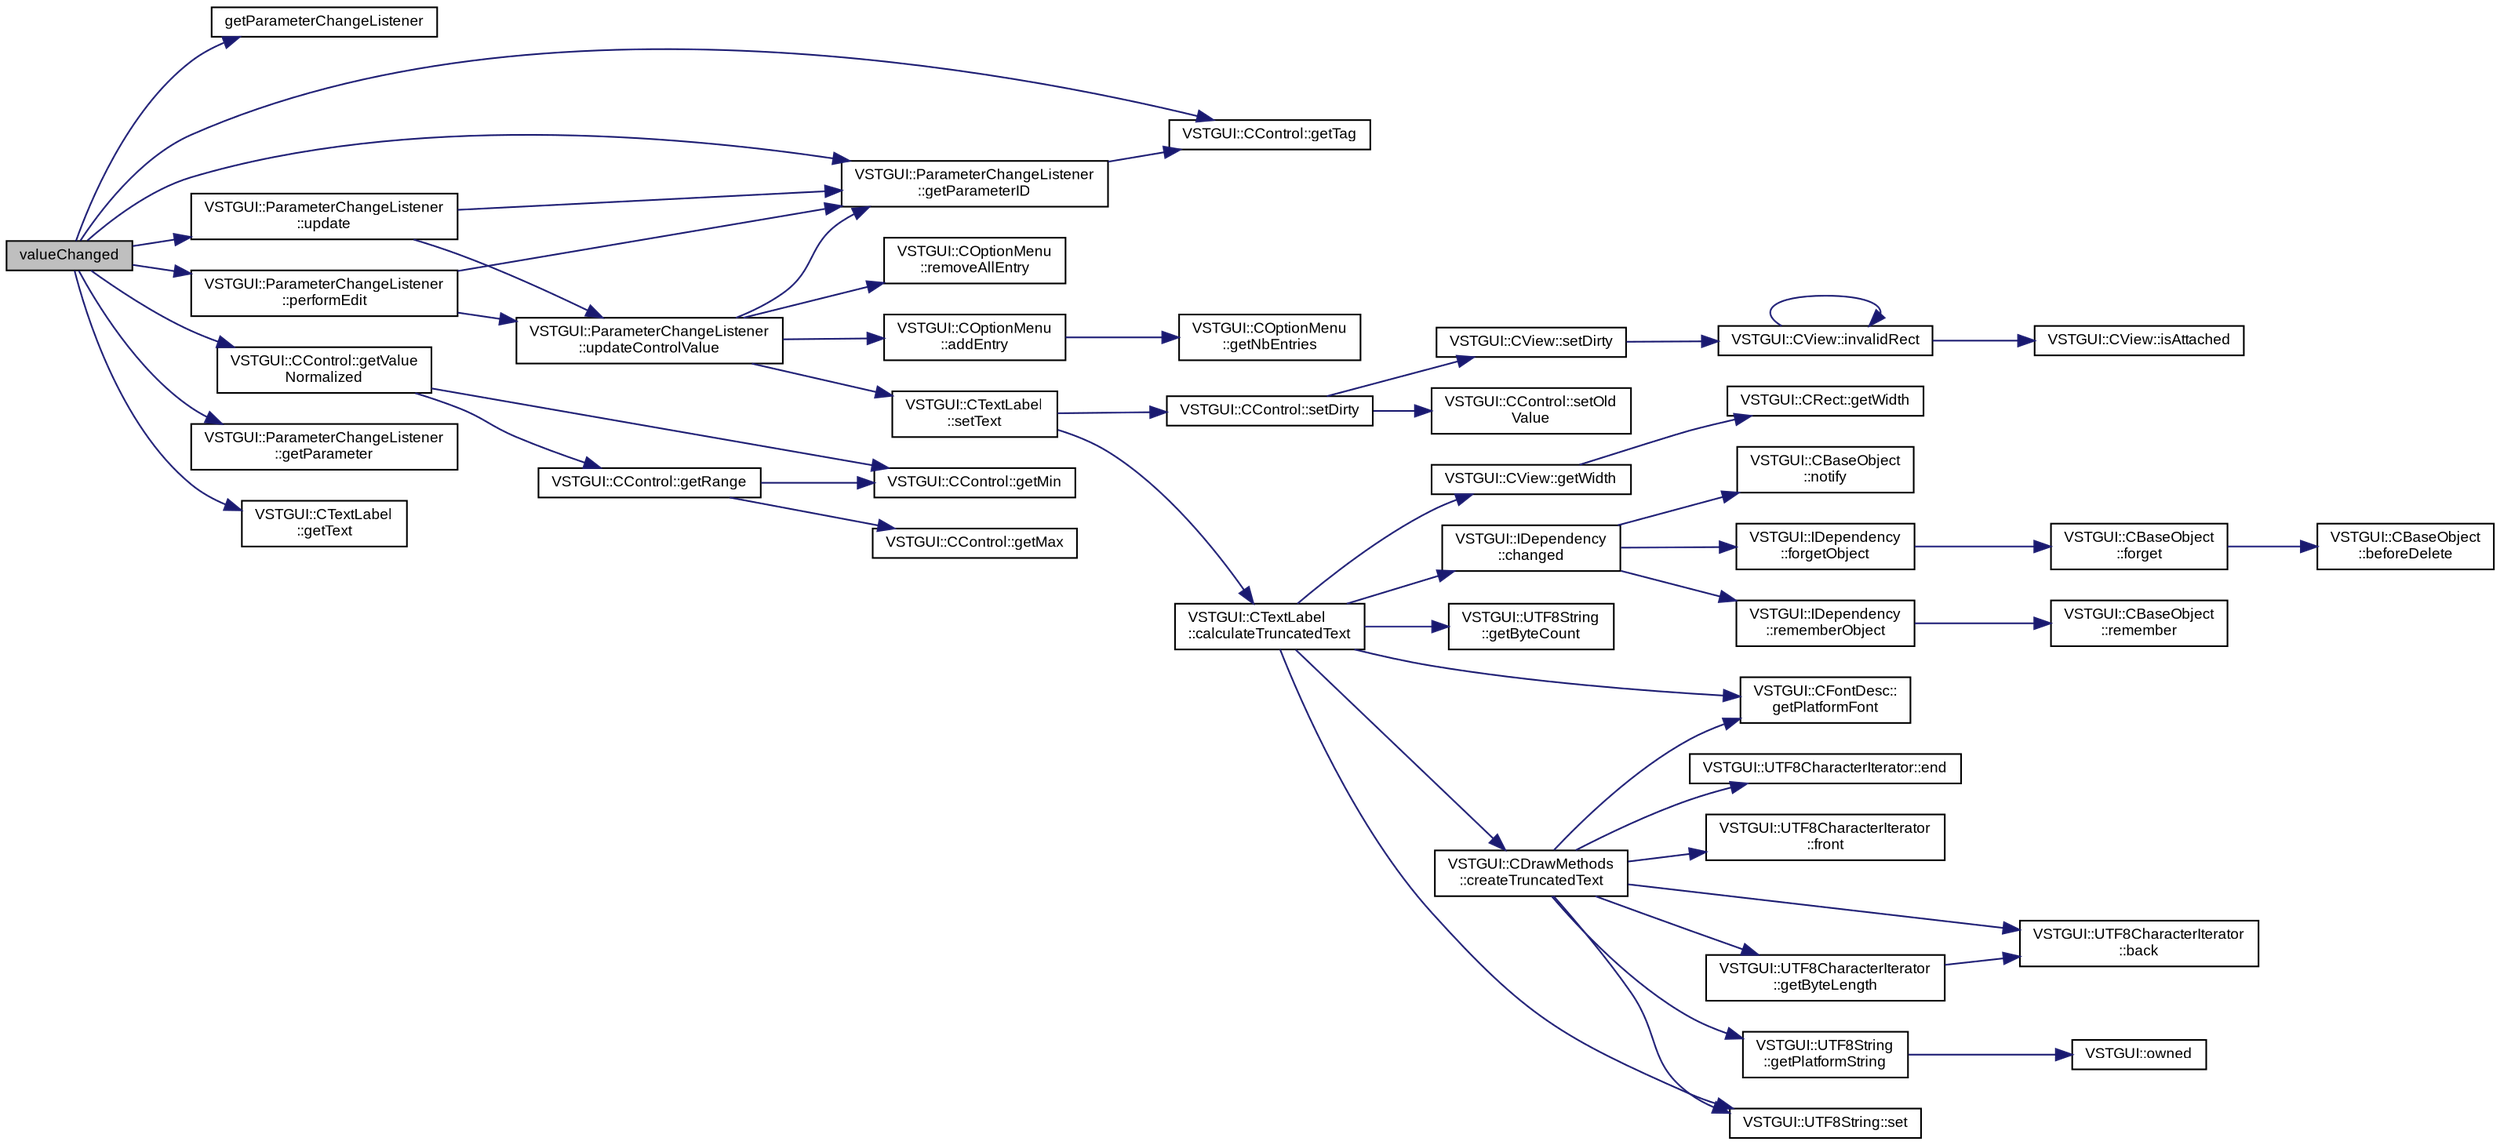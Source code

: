digraph "valueChanged"
{
  bgcolor="transparent";
  edge [fontname="Arial",fontsize="9",labelfontname="Arial",labelfontsize="9"];
  node [fontname="Arial",fontsize="9",shape=record];
  rankdir="LR";
  Node1 [label="valueChanged",height=0.2,width=0.4,color="black", fillcolor="grey75", style="filled" fontcolor="black"];
  Node1 -> Node2 [color="midnightblue",fontsize="9",style="solid",fontname="Arial"];
  Node2 [label="getParameterChangeListener",height=0.2,width=0.4,color="black",URL="$class_v_s_t_g_u_i_1_1_v_s_t3_editor.html#aacadd5b863ee566de5c42065dba9d76e"];
  Node1 -> Node3 [color="midnightblue",fontsize="9",style="solid",fontname="Arial"];
  Node3 [label="VSTGUI::CControl::getTag",height=0.2,width=0.4,color="black",URL="$class_v_s_t_g_u_i_1_1_c_control.html#a6f5b9468bcf84c776485950a9c6990c3"];
  Node1 -> Node4 [color="midnightblue",fontsize="9",style="solid",fontname="Arial"];
  Node4 [label="VSTGUI::CControl::getValue\lNormalized",height=0.2,width=0.4,color="black",URL="$class_v_s_t_g_u_i_1_1_c_control.html#a32320fc5e467ce8e8c96278099957190"];
  Node4 -> Node5 [color="midnightblue",fontsize="9",style="solid",fontname="Arial"];
  Node5 [label="VSTGUI::CControl::getMin",height=0.2,width=0.4,color="black",URL="$class_v_s_t_g_u_i_1_1_c_control.html#a7cf3216ed0a504f4bab603c67ef403f2"];
  Node4 -> Node6 [color="midnightblue",fontsize="9",style="solid",fontname="Arial"];
  Node6 [label="VSTGUI::CControl::getRange",height=0.2,width=0.4,color="black",URL="$class_v_s_t_g_u_i_1_1_c_control.html#a915896492f6bd2608f80ca2f0a440562"];
  Node6 -> Node7 [color="midnightblue",fontsize="9",style="solid",fontname="Arial"];
  Node7 [label="VSTGUI::CControl::getMax",height=0.2,width=0.4,color="black",URL="$class_v_s_t_g_u_i_1_1_c_control.html#aa89b448a266e794c3d967593b3faf4a8"];
  Node6 -> Node5 [color="midnightblue",fontsize="9",style="solid",fontname="Arial"];
  Node1 -> Node8 [color="midnightblue",fontsize="9",style="solid",fontname="Arial"];
  Node8 [label="VSTGUI::ParameterChangeListener\l::getParameter",height=0.2,width=0.4,color="black",URL="$class_v_s_t_g_u_i_1_1_parameter_change_listener.html#aed242334ff913e65d2cb4b6974b96551"];
  Node1 -> Node9 [color="midnightblue",fontsize="9",style="solid",fontname="Arial"];
  Node9 [label="VSTGUI::CTextLabel\l::getText",height=0.2,width=0.4,color="black",URL="$class_v_s_t_g_u_i_1_1_c_text_label.html#a62320e8bea8a4b12b43da8f113b10b5f",tooltip="read only access to text "];
  Node1 -> Node10 [color="midnightblue",fontsize="9",style="solid",fontname="Arial"];
  Node10 [label="VSTGUI::ParameterChangeListener\l::getParameterID",height=0.2,width=0.4,color="black",URL="$class_v_s_t_g_u_i_1_1_parameter_change_listener.html#a1df8e4a77b7ed4681e97a609a840e26d"];
  Node10 -> Node3 [color="midnightblue",fontsize="9",style="solid",fontname="Arial"];
  Node1 -> Node11 [color="midnightblue",fontsize="9",style="solid",fontname="Arial"];
  Node11 [label="VSTGUI::ParameterChangeListener\l::update",height=0.2,width=0.4,color="black",URL="$class_v_s_t_g_u_i_1_1_parameter_change_listener.html#af0d44025f1c09517c2960843539072d4"];
  Node11 -> Node12 [color="midnightblue",fontsize="9",style="solid",fontname="Arial"];
  Node12 [label="VSTGUI::ParameterChangeListener\l::updateControlValue",height=0.2,width=0.4,color="black",URL="$class_v_s_t_g_u_i_1_1_parameter_change_listener.html#a9cfc75a6671c251dacdbd24e636d0ca3"];
  Node12 -> Node10 [color="midnightblue",fontsize="9",style="solid",fontname="Arial"];
  Node12 -> Node13 [color="midnightblue",fontsize="9",style="solid",fontname="Arial"];
  Node13 [label="VSTGUI::CTextLabel\l::setText",height=0.2,width=0.4,color="black",URL="$class_v_s_t_g_u_i_1_1_c_text_label.html#a80653cdb5bba61ef16ab813dc9732372",tooltip="set text "];
  Node13 -> Node14 [color="midnightblue",fontsize="9",style="solid",fontname="Arial"];
  Node14 [label="VSTGUI::CTextLabel\l::calculateTruncatedText",height=0.2,width=0.4,color="black",URL="$class_v_s_t_g_u_i_1_1_c_text_label.html#a08d4454d8df3386292db51529ed140ab"];
  Node14 -> Node15 [color="midnightblue",fontsize="9",style="solid",fontname="Arial"];
  Node15 [label="VSTGUI::UTF8String\l::getByteCount",height=0.2,width=0.4,color="black",URL="$class_v_s_t_g_u_i_1_1_u_t_f8_string.html#afc9d8b5b48d0fc9de0d28d292334c299"];
  Node14 -> Node16 [color="midnightblue",fontsize="9",style="solid",fontname="Arial"];
  Node16 [label="VSTGUI::CFontDesc::\lgetPlatformFont",height=0.2,width=0.4,color="black",URL="$class_v_s_t_g_u_i_1_1_c_font_desc.html#af97b831edbd57148720d11f0aeacd378"];
  Node14 -> Node17 [color="midnightblue",fontsize="9",style="solid",fontname="Arial"];
  Node17 [label="VSTGUI::CDrawMethods\l::createTruncatedText",height=0.2,width=0.4,color="black",URL="$namespace_v_s_t_g_u_i_1_1_c_draw_methods.html#af5414ecdb0e7fbf883843fb8ff78758b"];
  Node17 -> Node16 [color="midnightblue",fontsize="9",style="solid",fontname="Arial"];
  Node17 -> Node18 [color="midnightblue",fontsize="9",style="solid",fontname="Arial"];
  Node18 [label="VSTGUI::UTF8String\l::getPlatformString",height=0.2,width=0.4,color="black",URL="$class_v_s_t_g_u_i_1_1_u_t_f8_string.html#ad4cb7844d8ca30afe9f9f483dd7761ec"];
  Node18 -> Node19 [color="midnightblue",fontsize="9",style="solid",fontname="Arial"];
  Node19 [label="VSTGUI::owned",height=0.2,width=0.4,color="black",URL="$namespace_v_s_t_g_u_i.html#a8464605507078761fac5d681245eb20a"];
  Node17 -> Node20 [color="midnightblue",fontsize="9",style="solid",fontname="Arial"];
  Node20 [label="VSTGUI::UTF8CharacterIterator::end",height=0.2,width=0.4,color="black",URL="$class_v_s_t_g_u_i_1_1_u_t_f8_character_iterator.html#a03dc55107bee72cd1fccd0fa44d9d211"];
  Node17 -> Node21 [color="midnightblue",fontsize="9",style="solid",fontname="Arial"];
  Node21 [label="VSTGUI::UTF8CharacterIterator\l::front",height=0.2,width=0.4,color="black",URL="$class_v_s_t_g_u_i_1_1_u_t_f8_character_iterator.html#a15f1c80f5a4c7043d485c56916e07d85"];
  Node17 -> Node22 [color="midnightblue",fontsize="9",style="solid",fontname="Arial"];
  Node22 [label="VSTGUI::UTF8CharacterIterator\l::getByteLength",height=0.2,width=0.4,color="black",URL="$class_v_s_t_g_u_i_1_1_u_t_f8_character_iterator.html#ade2221adf6e7b993124a882b984d4564"];
  Node22 -> Node23 [color="midnightblue",fontsize="9",style="solid",fontname="Arial"];
  Node23 [label="VSTGUI::UTF8CharacterIterator\l::back",height=0.2,width=0.4,color="black",URL="$class_v_s_t_g_u_i_1_1_u_t_f8_character_iterator.html#a0bb7394b3cd98cdf7b65bd5105121109"];
  Node17 -> Node24 [color="midnightblue",fontsize="9",style="solid",fontname="Arial"];
  Node24 [label="VSTGUI::UTF8String::set",height=0.2,width=0.4,color="black",URL="$class_v_s_t_g_u_i_1_1_u_t_f8_string.html#aa1cd19a5c26cb67e82216ddacf6e87db"];
  Node17 -> Node23 [color="midnightblue",fontsize="9",style="solid",fontname="Arial"];
  Node14 -> Node25 [color="midnightblue",fontsize="9",style="solid",fontname="Arial"];
  Node25 [label="VSTGUI::CView::getWidth",height=0.2,width=0.4,color="black",URL="$class_v_s_t_g_u_i_1_1_c_view.html#a8b4fe88292b8e95807a9b07a26cd1cb1",tooltip="get the width of the view "];
  Node25 -> Node26 [color="midnightblue",fontsize="9",style="solid",fontname="Arial"];
  Node26 [label="VSTGUI::CRect::getWidth",height=0.2,width=0.4,color="black",URL="$struct_v_s_t_g_u_i_1_1_c_rect.html#a8b4fe88292b8e95807a9b07a26cd1cb1"];
  Node14 -> Node24 [color="midnightblue",fontsize="9",style="solid",fontname="Arial"];
  Node14 -> Node27 [color="midnightblue",fontsize="9",style="solid",fontname="Arial"];
  Node27 [label="VSTGUI::IDependency\l::changed",height=0.2,width=0.4,color="black",URL="$class_v_s_t_g_u_i_1_1_i_dependency.html#acac105ad797d9700f9a31946792ecbc0"];
  Node27 -> Node28 [color="midnightblue",fontsize="9",style="solid",fontname="Arial"];
  Node28 [label="VSTGUI::IDependency\l::rememberObject",height=0.2,width=0.4,color="black",URL="$class_v_s_t_g_u_i_1_1_i_dependency.html#a9005955fa448192caddbbced658a616c"];
  Node28 -> Node29 [color="midnightblue",fontsize="9",style="solid",fontname="Arial"];
  Node29 [label="VSTGUI::CBaseObject\l::remember",height=0.2,width=0.4,color="black",URL="$class_v_s_t_g_u_i_1_1_c_base_object.html#ada0719d1daaca4af1795018001769311",tooltip="increase refcount "];
  Node27 -> Node30 [color="midnightblue",fontsize="9",style="solid",fontname="Arial"];
  Node30 [label="VSTGUI::CBaseObject\l::notify",height=0.2,width=0.4,color="black",URL="$class_v_s_t_g_u_i_1_1_c_base_object.html#ab18c3bcc0cb674396848861dfd78a83a"];
  Node27 -> Node31 [color="midnightblue",fontsize="9",style="solid",fontname="Arial"];
  Node31 [label="VSTGUI::IDependency\l::forgetObject",height=0.2,width=0.4,color="black",URL="$class_v_s_t_g_u_i_1_1_i_dependency.html#a626f70bf0ebe5646d8e1335e5c8a607a"];
  Node31 -> Node32 [color="midnightblue",fontsize="9",style="solid",fontname="Arial"];
  Node32 [label="VSTGUI::CBaseObject\l::forget",height=0.2,width=0.4,color="black",URL="$class_v_s_t_g_u_i_1_1_c_base_object.html#ad63e28fbe95a3458c97c60bfacd47ab8",tooltip="decrease refcount and delete object if refcount == 0 "];
  Node32 -> Node33 [color="midnightblue",fontsize="9",style="solid",fontname="Arial"];
  Node33 [label="VSTGUI::CBaseObject\l::beforeDelete",height=0.2,width=0.4,color="black",URL="$class_v_s_t_g_u_i_1_1_c_base_object.html#a7109cc8e58c631f14b338c5e60633d7b"];
  Node13 -> Node34 [color="midnightblue",fontsize="9",style="solid",fontname="Arial"];
  Node34 [label="VSTGUI::CControl::setDirty",height=0.2,width=0.4,color="black",URL="$class_v_s_t_g_u_i_1_1_c_control.html#a0f19a61606a7f547b62102310063ea76",tooltip="set the view to dirty so that it is redrawn in the next idle. Thread Safe ! "];
  Node34 -> Node35 [color="midnightblue",fontsize="9",style="solid",fontname="Arial"];
  Node35 [label="VSTGUI::CView::setDirty",height=0.2,width=0.4,color="black",URL="$class_v_s_t_g_u_i_1_1_c_view.html#a0f19a61606a7f547b62102310063ea76",tooltip="set the view to dirty so that it is redrawn in the next idle. Thread Safe ! "];
  Node35 -> Node36 [color="midnightblue",fontsize="9",style="solid",fontname="Arial"];
  Node36 [label="VSTGUI::CView::invalidRect",height=0.2,width=0.4,color="black",URL="$class_v_s_t_g_u_i_1_1_c_view.html#ad414ba3d5e64f9fdc11309e05266ffcf",tooltip="mark rect as invalid "];
  Node36 -> Node37 [color="midnightblue",fontsize="9",style="solid",fontname="Arial"];
  Node37 [label="VSTGUI::CView::isAttached",height=0.2,width=0.4,color="black",URL="$class_v_s_t_g_u_i_1_1_c_view.html#a1b7f04ee36bdaecd09a2625370dc90d8",tooltip="is view attached to a parentView "];
  Node36 -> Node36 [color="midnightblue",fontsize="9",style="solid",fontname="Arial"];
  Node34 -> Node38 [color="midnightblue",fontsize="9",style="solid",fontname="Arial"];
  Node38 [label="VSTGUI::CControl::setOld\lValue",height=0.2,width=0.4,color="black",URL="$class_v_s_t_g_u_i_1_1_c_control.html#afc823b522376ef0a986cf37be77704d5"];
  Node12 -> Node39 [color="midnightblue",fontsize="9",style="solid",fontname="Arial"];
  Node39 [label="VSTGUI::COptionMenu\l::removeAllEntry",height=0.2,width=0.4,color="black",URL="$class_v_s_t_g_u_i_1_1_c_option_menu.html#a7f618f0e39827304d2adcf6eb1581e04",tooltip="remove all entries "];
  Node12 -> Node40 [color="midnightblue",fontsize="9",style="solid",fontname="Arial"];
  Node40 [label="VSTGUI::COptionMenu\l::addEntry",height=0.2,width=0.4,color="black",URL="$class_v_s_t_g_u_i_1_1_c_option_menu.html#a23dccef5325b1c8b8409bbd96449ee2e",tooltip="add a new entry "];
  Node40 -> Node41 [color="midnightblue",fontsize="9",style="solid",fontname="Arial"];
  Node41 [label="VSTGUI::COptionMenu\l::getNbEntries",height=0.2,width=0.4,color="black",URL="$class_v_s_t_g_u_i_1_1_c_option_menu.html#adee7672985693efe9c38a8897f12936d",tooltip="get number of entries "];
  Node11 -> Node10 [color="midnightblue",fontsize="9",style="solid",fontname="Arial"];
  Node1 -> Node42 [color="midnightblue",fontsize="9",style="solid",fontname="Arial"];
  Node42 [label="VSTGUI::ParameterChangeListener\l::performEdit",height=0.2,width=0.4,color="black",URL="$class_v_s_t_g_u_i_1_1_parameter_change_listener.html#ada09c15459754b72280caf38fa2544e7"];
  Node42 -> Node10 [color="midnightblue",fontsize="9",style="solid",fontname="Arial"];
  Node42 -> Node12 [color="midnightblue",fontsize="9",style="solid",fontname="Arial"];
}
